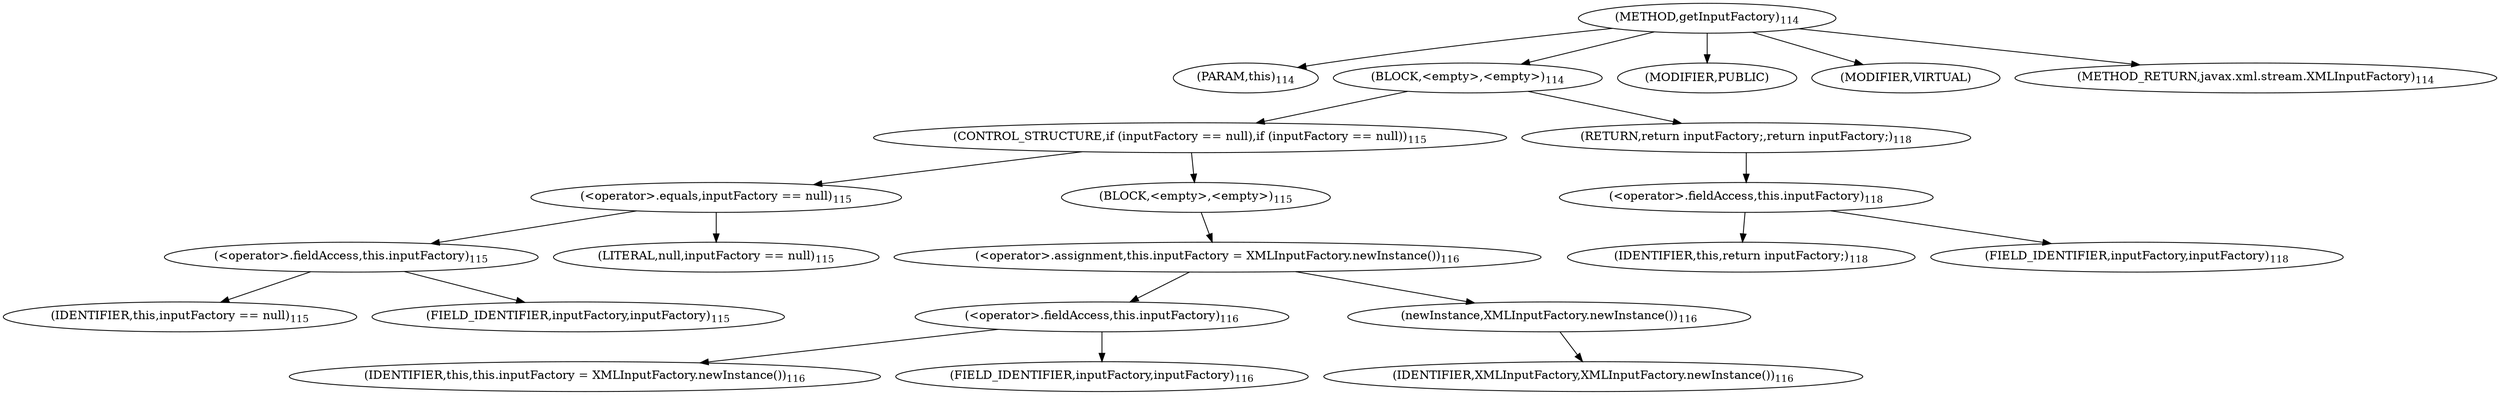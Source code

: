 digraph "getInputFactory" {  
"212" [label = <(METHOD,getInputFactory)<SUB>114</SUB>> ]
"213" [label = <(PARAM,this)<SUB>114</SUB>> ]
"214" [label = <(BLOCK,&lt;empty&gt;,&lt;empty&gt;)<SUB>114</SUB>> ]
"215" [label = <(CONTROL_STRUCTURE,if (inputFactory == null),if (inputFactory == null))<SUB>115</SUB>> ]
"216" [label = <(&lt;operator&gt;.equals,inputFactory == null)<SUB>115</SUB>> ]
"217" [label = <(&lt;operator&gt;.fieldAccess,this.inputFactory)<SUB>115</SUB>> ]
"218" [label = <(IDENTIFIER,this,inputFactory == null)<SUB>115</SUB>> ]
"219" [label = <(FIELD_IDENTIFIER,inputFactory,inputFactory)<SUB>115</SUB>> ]
"220" [label = <(LITERAL,null,inputFactory == null)<SUB>115</SUB>> ]
"221" [label = <(BLOCK,&lt;empty&gt;,&lt;empty&gt;)<SUB>115</SUB>> ]
"222" [label = <(&lt;operator&gt;.assignment,this.inputFactory = XMLInputFactory.newInstance())<SUB>116</SUB>> ]
"223" [label = <(&lt;operator&gt;.fieldAccess,this.inputFactory)<SUB>116</SUB>> ]
"224" [label = <(IDENTIFIER,this,this.inputFactory = XMLInputFactory.newInstance())<SUB>116</SUB>> ]
"225" [label = <(FIELD_IDENTIFIER,inputFactory,inputFactory)<SUB>116</SUB>> ]
"226" [label = <(newInstance,XMLInputFactory.newInstance())<SUB>116</SUB>> ]
"227" [label = <(IDENTIFIER,XMLInputFactory,XMLInputFactory.newInstance())<SUB>116</SUB>> ]
"228" [label = <(RETURN,return inputFactory;,return inputFactory;)<SUB>118</SUB>> ]
"229" [label = <(&lt;operator&gt;.fieldAccess,this.inputFactory)<SUB>118</SUB>> ]
"230" [label = <(IDENTIFIER,this,return inputFactory;)<SUB>118</SUB>> ]
"231" [label = <(FIELD_IDENTIFIER,inputFactory,inputFactory)<SUB>118</SUB>> ]
"232" [label = <(MODIFIER,PUBLIC)> ]
"233" [label = <(MODIFIER,VIRTUAL)> ]
"234" [label = <(METHOD_RETURN,javax.xml.stream.XMLInputFactory)<SUB>114</SUB>> ]
  "212" -> "213" 
  "212" -> "214" 
  "212" -> "232" 
  "212" -> "233" 
  "212" -> "234" 
  "214" -> "215" 
  "214" -> "228" 
  "215" -> "216" 
  "215" -> "221" 
  "216" -> "217" 
  "216" -> "220" 
  "217" -> "218" 
  "217" -> "219" 
  "221" -> "222" 
  "222" -> "223" 
  "222" -> "226" 
  "223" -> "224" 
  "223" -> "225" 
  "226" -> "227" 
  "228" -> "229" 
  "229" -> "230" 
  "229" -> "231" 
}
